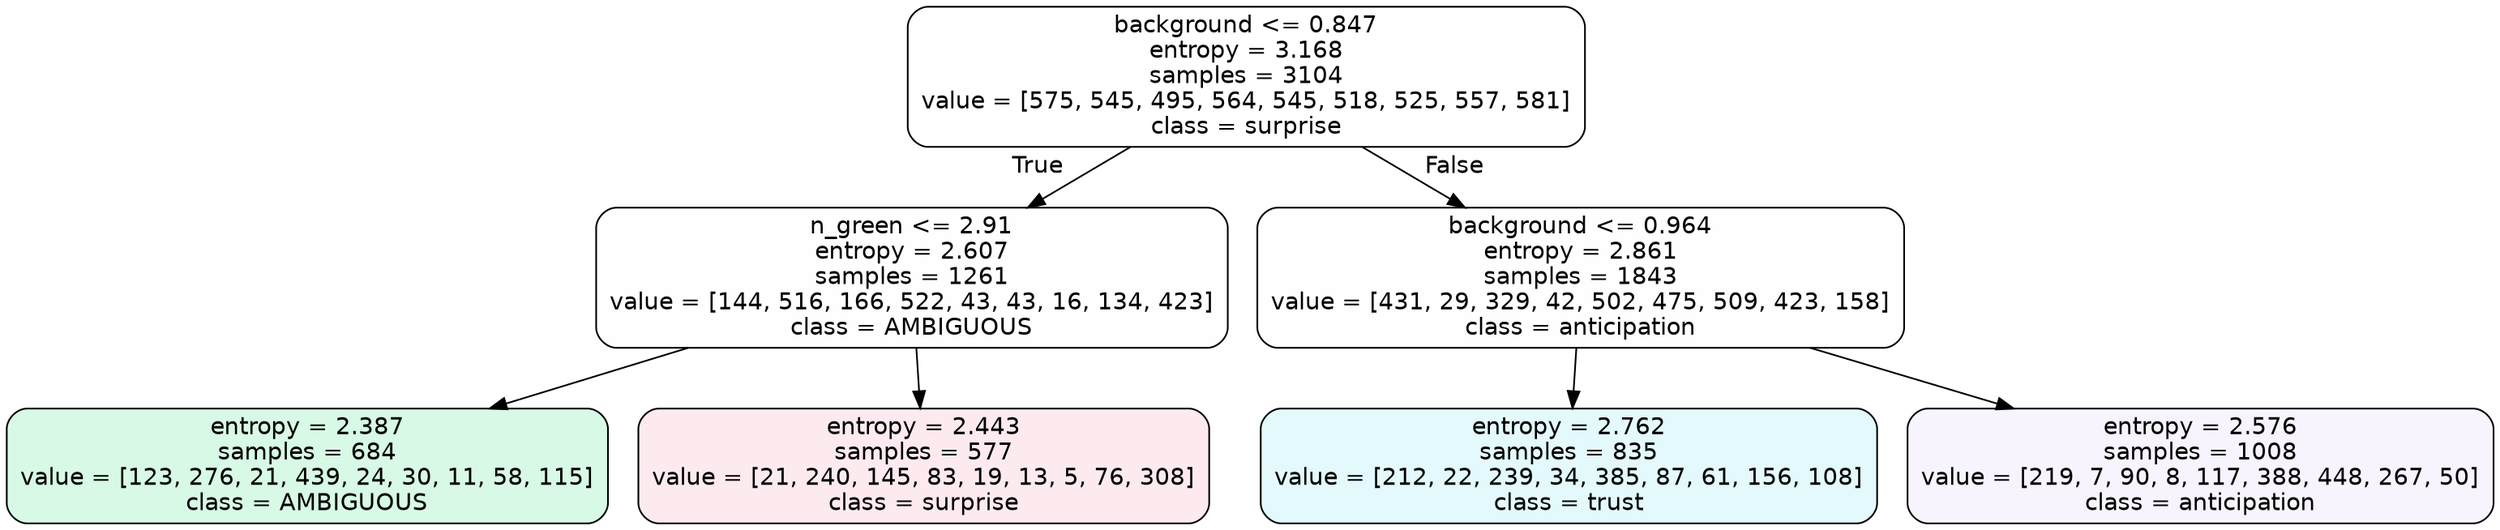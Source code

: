 digraph Tree {
node [shape=box, style="filled, rounded", color="black", fontname=helvetica] ;
edge [fontname=helvetica] ;
0 [label="background <= 0.847\nentropy = 3.168\nsamples = 3104\nvalue = [575, 545, 495, 564, 545, 518, 525, 557, 581]\nclass = surprise", fillcolor="#e5396400"] ;
1 [label="n_green <= 2.91\nentropy = 2.607\nsamples = 1261\nvalue = [144, 516, 166, 522, 43, 43, 16, 134, 423]\nclass = AMBIGUOUS", fillcolor="#39e58101"] ;
0 -> 1 [labeldistance=2.5, labelangle=45, headlabel="True"] ;
2 [label="entropy = 2.387\nsamples = 684\nvalue = [123, 276, 21, 439, 24, 30, 11, 58, 115]\nclass = AMBIGUOUS", fillcolor="#39e58133"] ;
1 -> 2 ;
3 [label="entropy = 2.443\nsamples = 577\nvalue = [21, 240, 145, 83, 19, 13, 5, 76, 308]\nclass = surprise", fillcolor="#e539641a"] ;
1 -> 3 ;
4 [label="background <= 0.964\nentropy = 2.861\nsamples = 1843\nvalue = [431, 29, 329, 42, 502, 475, 509, 423, 158]\nclass = anticipation", fillcolor="#8139e501"] ;
0 -> 4 [labeldistance=2.5, labelangle=-45, headlabel="False"] ;
5 [label="entropy = 2.762\nsamples = 835\nvalue = [212, 22, 239, 34, 385, 87, 61, 156, 108]\nclass = trust", fillcolor="#39d7e523"] ;
4 -> 5 ;
6 [label="entropy = 2.576\nsamples = 1008\nvalue = [219, 7, 90, 8, 117, 388, 448, 267, 50]\nclass = anticipation", fillcolor="#8139e50d"] ;
4 -> 6 ;
}